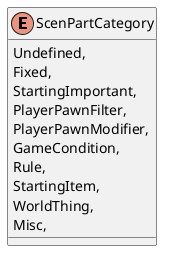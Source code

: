 @startuml
enum ScenPartCategory {
    Undefined,
    Fixed,
    StartingImportant,
    PlayerPawnFilter,
    PlayerPawnModifier,
    GameCondition,
    Rule,
    StartingItem,
    WorldThing,
    Misc,
}
@enduml
